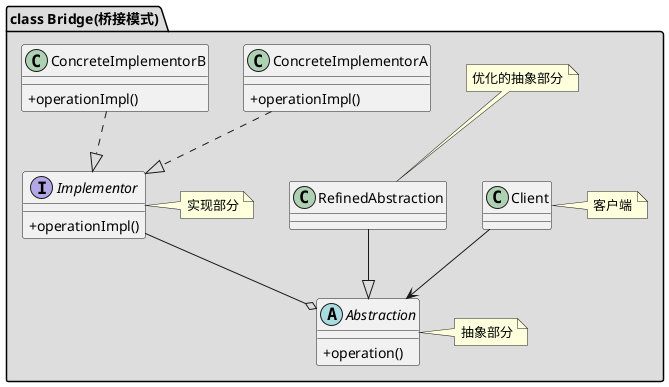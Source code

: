 @startuml
skinparam classAttributeIconSize 0

package "class Bridge(桥接模式)" #DDDDDD {

    abstract class Abstraction
    Abstraction : +operation()
    note right: 抽象部分

    class RefinedAbstraction
    note top of RefinedAbstraction:优化的抽象部分

    interface Implementor
    Implementor : +operationImpl()
    note right:实现部分

    class Client
    note right : 客户端

    ConcreteImplementorA : +operationImpl()

    ConcreteImplementorB : +operationImpl()

    Client --> Abstraction
    RefinedAbstraction --|> Abstraction
    Implementor --o Abstraction
    ConcreteImplementorA ..|> Implementor
    ConcreteImplementorB ..|> Implementor
}
@enduml
